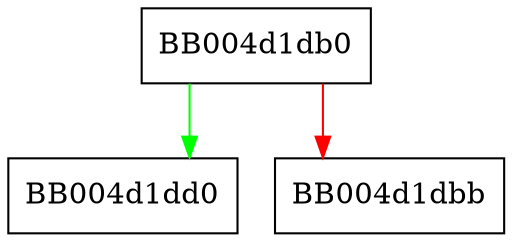 digraph init_status_request {
  node [shape="box"];
  graph [splines=ortho];
  BB004d1db0 -> BB004d1dd0 [color="green"];
  BB004d1db0 -> BB004d1dbb [color="red"];
}